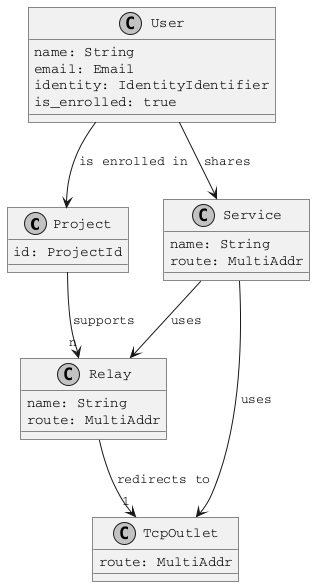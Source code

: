 @startuml
skinparam monochrome true
skinparam defaultFontName Courier
skinparam roundCorner 0
skinparam wrapWidth 400

class Project {
  id: ProjectId
}

class User {
  name: String
  email: Email
  identity: IdentityIdentifier
  is_enrolled: true
}

class Service {
  name: String
  route: MultiAddr
}

Service --> Relay: uses
Service --> TcpOutlet: uses
User --> Service: shares
User --> Project: is enrolled in

class Relay {
  name: String
  route: MultiAddr
}

class TcpOutlet {
  route: MultiAddr
}

Project --> "n" Relay: supports
Relay --> "1" TcpOutlet: redirects to
@enduml

